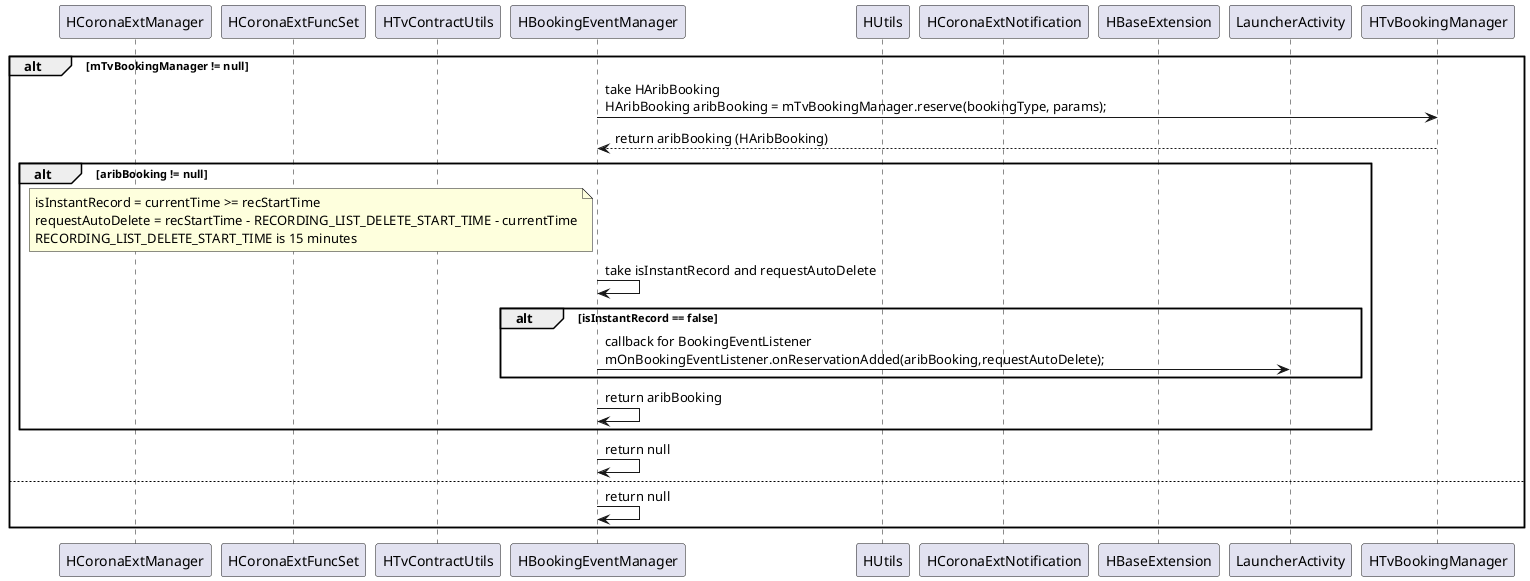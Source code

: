 @startuml
participant HCoronaExtManager
participant HCoronaExtFuncSet
participant HTvContractUtils
participant HBookingEventManager
participant HUtils
participant HCoronaExtNotification
participant HBaseExtension
participant LauncherActivity
participant HTvBookingManager

alt mTvBookingManager != null
    HBookingEventManager -> HTvBookingManager : take HAribBooking \nHAribBooking aribBooking = mTvBookingManager.reserve(bookingType, params);
    HTvBookingManager  --> HBookingEventManager : return aribBooking (HAribBooking)
    alt aribBooking != null
    note left of HBookingEventManager
        isInstantRecord = currentTime >= recStartTime
        requestAutoDelete = recStartTime - RECORDING_LIST_DELETE_START_TIME - currentTime
        RECORDING_LIST_DELETE_START_TIME is 15 minutes
    end note
    HBookingEventManager -> HBookingEventManager : take isInstantRecord and requestAutoDelete
        alt isInstantRecord == false
            HBookingEventManager -> LauncherActivity : callback for BookingEventListener\nmOnBookingEventListener.onReservationAdded(aribBooking,requestAutoDelete);
        end
    HBookingEventManager -> HBookingEventManager : return aribBooking

    end
    HBookingEventManager -> HBookingEventManager : return null
else
    HBookingEventManager -> HBookingEventManager : return null
end

@enduml